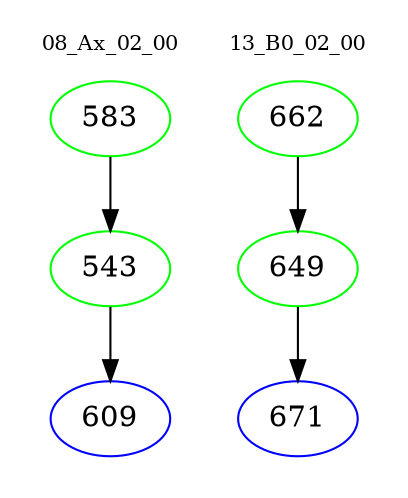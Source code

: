 digraph{
subgraph cluster_0 {
color = white
label = "08_Ax_02_00";
fontsize=10;
T0_583 [label="583", color="green"]
T0_583 -> T0_543 [color="black"]
T0_543 [label="543", color="green"]
T0_543 -> T0_609 [color="black"]
T0_609 [label="609", color="blue"]
}
subgraph cluster_1 {
color = white
label = "13_B0_02_00";
fontsize=10;
T1_662 [label="662", color="green"]
T1_662 -> T1_649 [color="black"]
T1_649 [label="649", color="green"]
T1_649 -> T1_671 [color="black"]
T1_671 [label="671", color="blue"]
}
}
